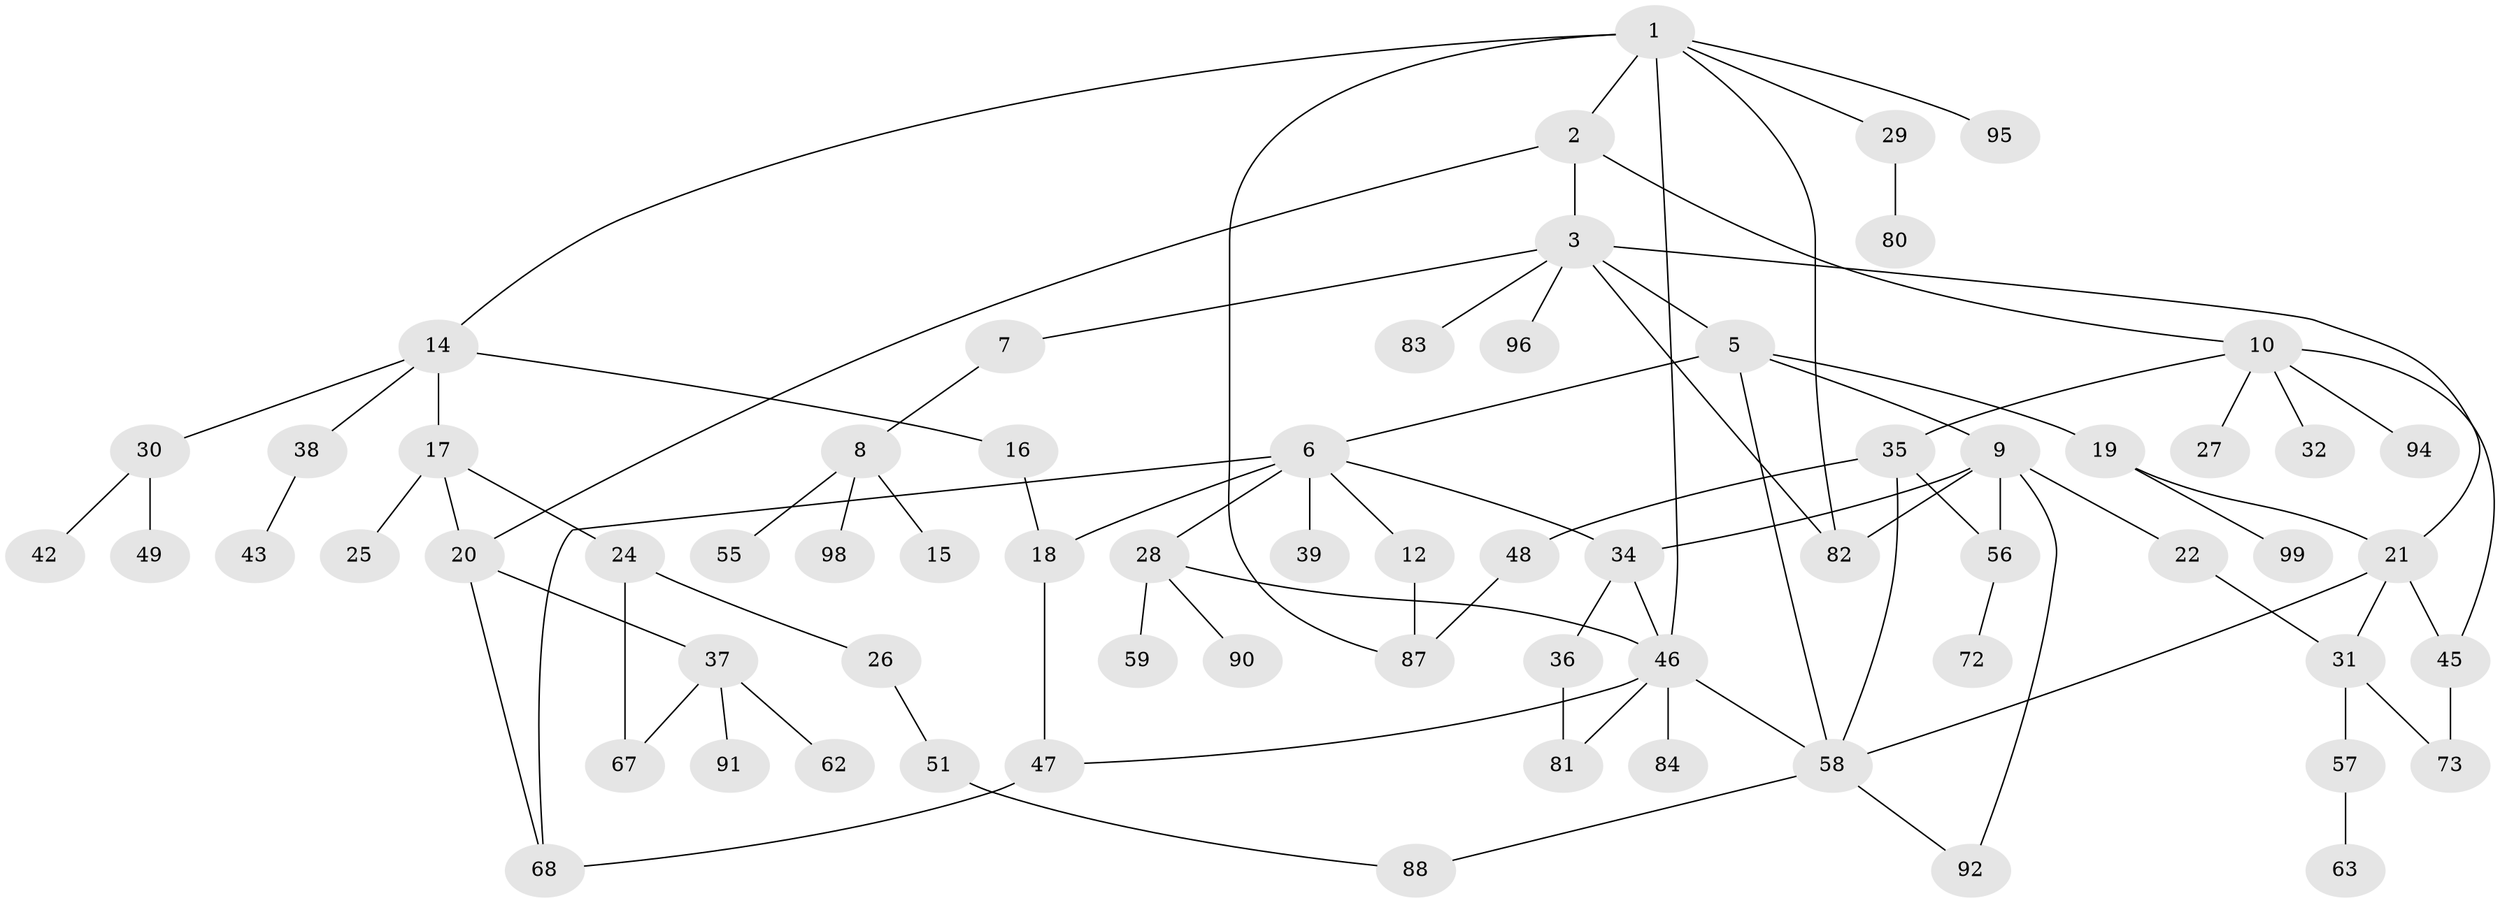 // original degree distribution, {8: 0.01, 4: 0.14, 6: 0.02, 3: 0.17, 5: 0.07, 2: 0.29, 1: 0.3}
// Generated by graph-tools (version 1.1) at 2025/54/02/21/25 11:54:43]
// undirected, 68 vertices, 91 edges
graph export_dot {
graph [start="1"]
  node [color=gray90,style=filled];
  1 [super="+41"];
  2;
  3 [super="+4"];
  5;
  6 [super="+11"];
  7 [super="+76"];
  8 [super="+33"];
  9 [super="+13"];
  10 [super="+23"];
  12;
  14;
  15;
  16;
  17 [super="+70"];
  18 [super="+77"];
  19 [super="+79"];
  20 [super="+64"];
  21;
  22;
  24 [super="+61"];
  25;
  26 [super="+75"];
  27 [super="+50"];
  28 [super="+44"];
  29 [super="+65"];
  30 [super="+52"];
  31 [super="+53"];
  32;
  34 [super="+69"];
  35;
  36;
  37 [super="+54"];
  38 [super="+40"];
  39 [super="+71"];
  42;
  43;
  45 [super="+86"];
  46 [super="+60"];
  47;
  48;
  49;
  51 [super="+66"];
  55;
  56 [super="+89"];
  57;
  58 [super="+93"];
  59 [super="+100"];
  62;
  63 [super="+74"];
  67;
  68 [super="+78"];
  72;
  73;
  80;
  81;
  82 [super="+85"];
  83;
  84;
  87 [super="+97"];
  88;
  90;
  91;
  92;
  94;
  95;
  96;
  98;
  99;
  1 -- 2;
  1 -- 14;
  1 -- 29;
  1 -- 95;
  1 -- 82;
  1 -- 46;
  1 -- 87;
  2 -- 3;
  2 -- 10;
  2 -- 20;
  3 -- 5;
  3 -- 7;
  3 -- 82;
  3 -- 96;
  3 -- 83;
  3 -- 21;
  5 -- 6;
  5 -- 9;
  5 -- 19;
  5 -- 58;
  6 -- 12;
  6 -- 18;
  6 -- 39;
  6 -- 28 [weight=2];
  6 -- 34;
  6 -- 68;
  7 -- 8;
  8 -- 15;
  8 -- 55;
  8 -- 98;
  9 -- 92;
  9 -- 34;
  9 -- 22;
  9 -- 82;
  9 -- 56;
  10 -- 27;
  10 -- 35;
  10 -- 32;
  10 -- 45;
  10 -- 94;
  12 -- 87;
  14 -- 16;
  14 -- 17;
  14 -- 30;
  14 -- 38;
  16 -- 18;
  17 -- 24;
  17 -- 25 [weight=2];
  17 -- 20;
  18 -- 47;
  19 -- 99;
  19 -- 21;
  20 -- 37;
  20 -- 68;
  21 -- 31;
  21 -- 45;
  21 -- 58;
  22 -- 31;
  24 -- 26;
  24 -- 67;
  26 -- 51;
  28 -- 46;
  28 -- 59;
  28 -- 90;
  29 -- 80;
  30 -- 42;
  30 -- 49;
  31 -- 73;
  31 -- 57;
  34 -- 36;
  34 -- 46;
  35 -- 48;
  35 -- 56;
  35 -- 58;
  36 -- 81;
  37 -- 67;
  37 -- 91;
  37 -- 62;
  38 -- 43;
  45 -- 73;
  46 -- 47;
  46 -- 58;
  46 -- 81;
  46 -- 84;
  47 -- 68;
  48 -- 87;
  51 -- 88;
  56 -- 72;
  57 -- 63;
  58 -- 88;
  58 -- 92;
}
